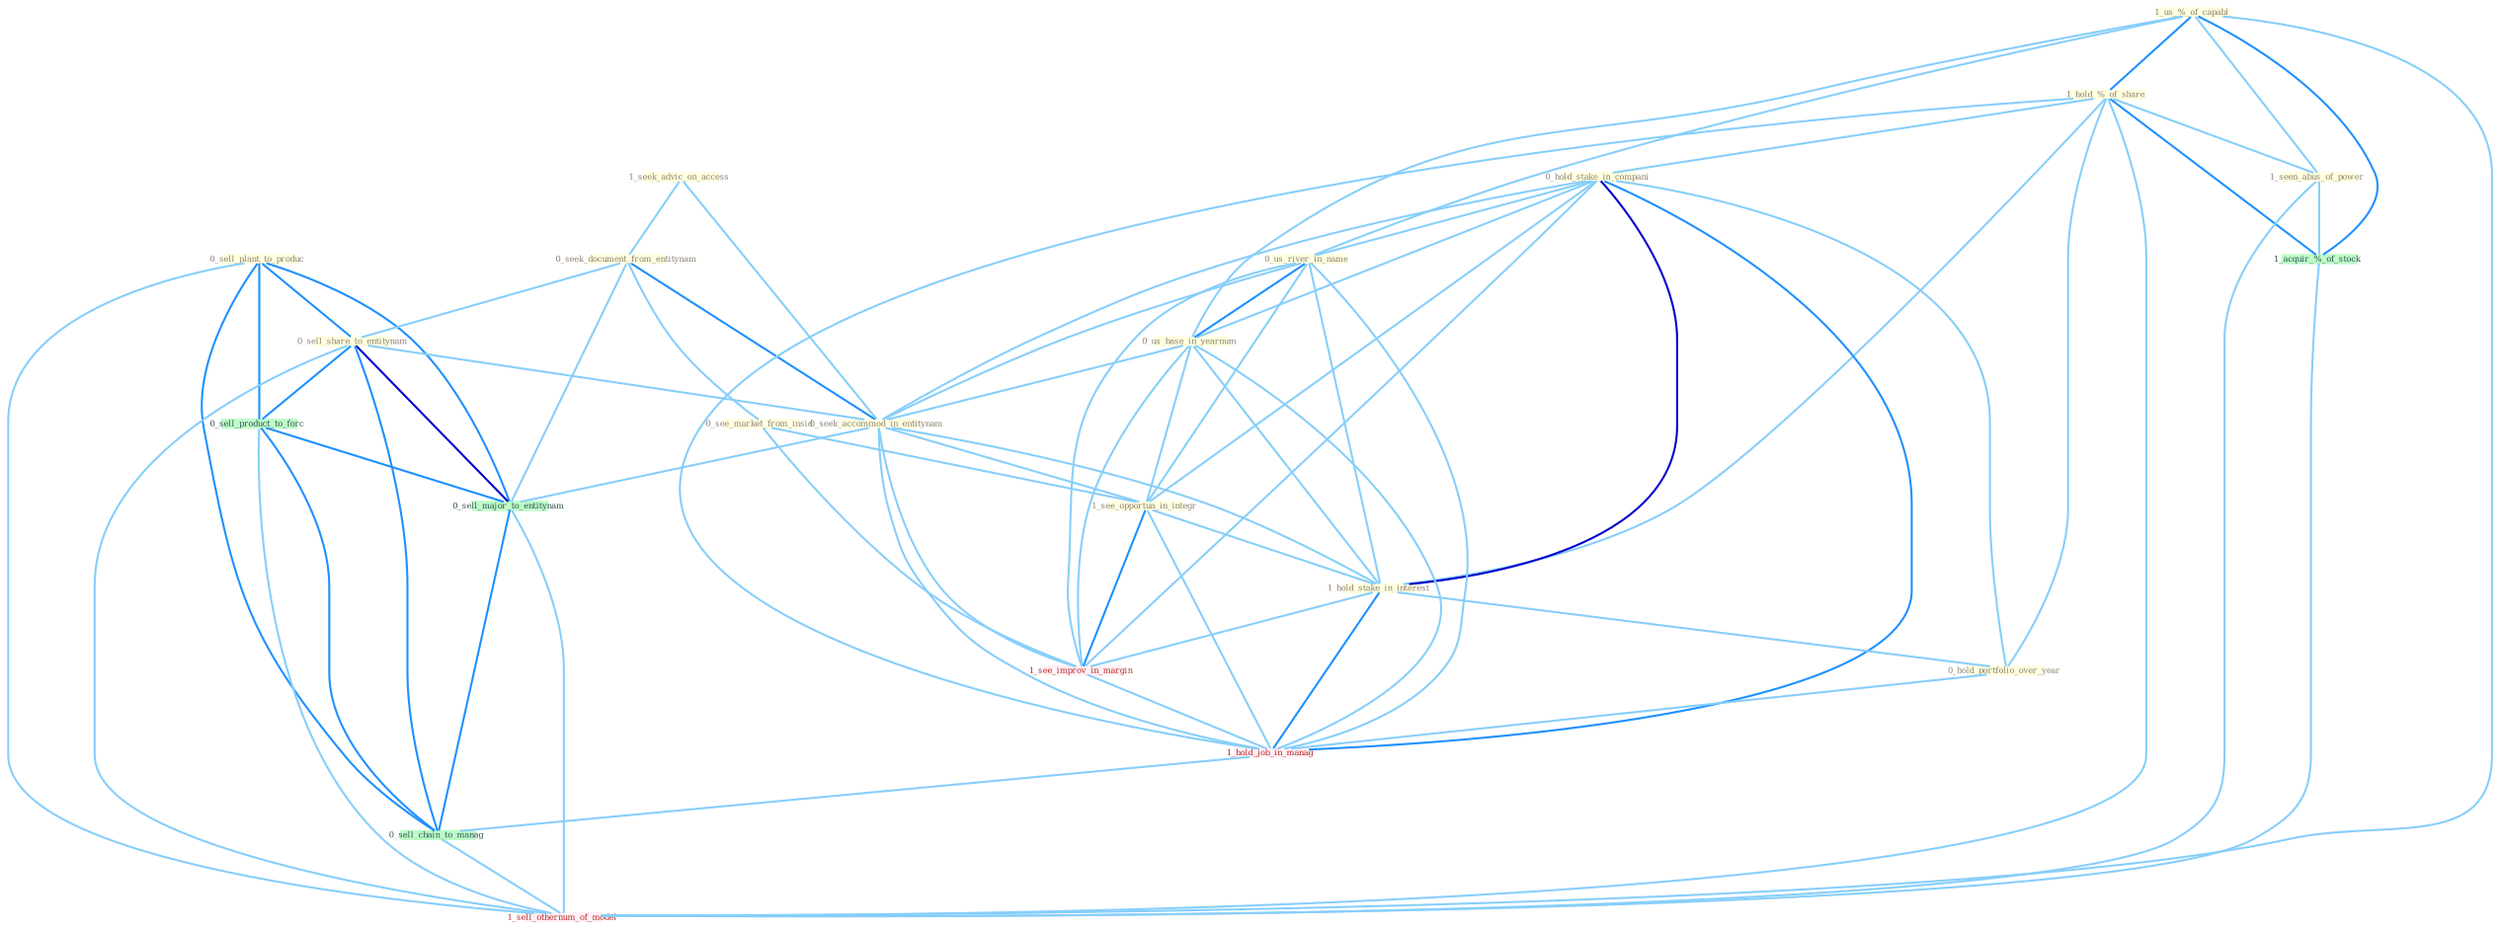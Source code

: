 Graph G{ 
    node
    [shape=polygon,style=filled,width=.5,height=.06,color="#BDFCC9",fixedsize=true,fontsize=4,
    fontcolor="#2f4f4f"];
    {node
    [color="#ffffe0", fontcolor="#8b7d6b"] "1_seek_advic_on_access " "0_sell_plant_to_produc " "1_us_%_of_capabl " "0_seek_document_from_entitynam " "1_hold_%_of_share " "0_hold_stake_in_compani " "0_us_river_in_name " "0_sell_share_to_entitynam " "0_see_market_from_insid " "0_us_base_in_yearnum " "0_seek_accommod_in_entitynam " "1_see_opportun_in_integr " "1_hold_stake_in_interest " "1_seen_abus_of_power " "0_hold_portfolio_over_year "}
{node [color="#fff0f5", fontcolor="#b22222"] "1_see_improv_in_margin " "1_hold_job_in_manag " "1_sell_othernum_of_model "}
edge [color="#B0E2FF"];

	"1_seek_advic_on_access " -- "0_seek_document_from_entitynam " [w="1", color="#87cefa" ];
	"1_seek_advic_on_access " -- "0_seek_accommod_in_entitynam " [w="1", color="#87cefa" ];
	"0_sell_plant_to_produc " -- "0_sell_share_to_entitynam " [w="2", color="#1e90ff" , len=0.8];
	"0_sell_plant_to_produc " -- "0_sell_product_to_forc " [w="2", color="#1e90ff" , len=0.8];
	"0_sell_plant_to_produc " -- "0_sell_major_to_entitynam " [w="2", color="#1e90ff" , len=0.8];
	"0_sell_plant_to_produc " -- "0_sell_chain_to_manag " [w="2", color="#1e90ff" , len=0.8];
	"0_sell_plant_to_produc " -- "1_sell_othernum_of_model " [w="1", color="#87cefa" ];
	"1_us_%_of_capabl " -- "1_hold_%_of_share " [w="2", color="#1e90ff" , len=0.8];
	"1_us_%_of_capabl " -- "0_us_river_in_name " [w="1", color="#87cefa" ];
	"1_us_%_of_capabl " -- "0_us_base_in_yearnum " [w="1", color="#87cefa" ];
	"1_us_%_of_capabl " -- "1_seen_abus_of_power " [w="1", color="#87cefa" ];
	"1_us_%_of_capabl " -- "1_acquir_%_of_stock " [w="2", color="#1e90ff" , len=0.8];
	"1_us_%_of_capabl " -- "1_sell_othernum_of_model " [w="1", color="#87cefa" ];
	"0_seek_document_from_entitynam " -- "0_sell_share_to_entitynam " [w="1", color="#87cefa" ];
	"0_seek_document_from_entitynam " -- "0_see_market_from_insid " [w="1", color="#87cefa" ];
	"0_seek_document_from_entitynam " -- "0_seek_accommod_in_entitynam " [w="2", color="#1e90ff" , len=0.8];
	"0_seek_document_from_entitynam " -- "0_sell_major_to_entitynam " [w="1", color="#87cefa" ];
	"1_hold_%_of_share " -- "0_hold_stake_in_compani " [w="1", color="#87cefa" ];
	"1_hold_%_of_share " -- "1_hold_stake_in_interest " [w="1", color="#87cefa" ];
	"1_hold_%_of_share " -- "1_seen_abus_of_power " [w="1", color="#87cefa" ];
	"1_hold_%_of_share " -- "0_hold_portfolio_over_year " [w="1", color="#87cefa" ];
	"1_hold_%_of_share " -- "1_acquir_%_of_stock " [w="2", color="#1e90ff" , len=0.8];
	"1_hold_%_of_share " -- "1_hold_job_in_manag " [w="1", color="#87cefa" ];
	"1_hold_%_of_share " -- "1_sell_othernum_of_model " [w="1", color="#87cefa" ];
	"0_hold_stake_in_compani " -- "0_us_river_in_name " [w="1", color="#87cefa" ];
	"0_hold_stake_in_compani " -- "0_us_base_in_yearnum " [w="1", color="#87cefa" ];
	"0_hold_stake_in_compani " -- "0_seek_accommod_in_entitynam " [w="1", color="#87cefa" ];
	"0_hold_stake_in_compani " -- "1_see_opportun_in_integr " [w="1", color="#87cefa" ];
	"0_hold_stake_in_compani " -- "1_hold_stake_in_interest " [w="3", color="#0000cd" , len=0.6];
	"0_hold_stake_in_compani " -- "0_hold_portfolio_over_year " [w="1", color="#87cefa" ];
	"0_hold_stake_in_compani " -- "1_see_improv_in_margin " [w="1", color="#87cefa" ];
	"0_hold_stake_in_compani " -- "1_hold_job_in_manag " [w="2", color="#1e90ff" , len=0.8];
	"0_us_river_in_name " -- "0_us_base_in_yearnum " [w="2", color="#1e90ff" , len=0.8];
	"0_us_river_in_name " -- "0_seek_accommod_in_entitynam " [w="1", color="#87cefa" ];
	"0_us_river_in_name " -- "1_see_opportun_in_integr " [w="1", color="#87cefa" ];
	"0_us_river_in_name " -- "1_hold_stake_in_interest " [w="1", color="#87cefa" ];
	"0_us_river_in_name " -- "1_see_improv_in_margin " [w="1", color="#87cefa" ];
	"0_us_river_in_name " -- "1_hold_job_in_manag " [w="1", color="#87cefa" ];
	"0_sell_share_to_entitynam " -- "0_seek_accommod_in_entitynam " [w="1", color="#87cefa" ];
	"0_sell_share_to_entitynam " -- "0_sell_product_to_forc " [w="2", color="#1e90ff" , len=0.8];
	"0_sell_share_to_entitynam " -- "0_sell_major_to_entitynam " [w="3", color="#0000cd" , len=0.6];
	"0_sell_share_to_entitynam " -- "0_sell_chain_to_manag " [w="2", color="#1e90ff" , len=0.8];
	"0_sell_share_to_entitynam " -- "1_sell_othernum_of_model " [w="1", color="#87cefa" ];
	"0_see_market_from_insid " -- "1_see_opportun_in_integr " [w="1", color="#87cefa" ];
	"0_see_market_from_insid " -- "1_see_improv_in_margin " [w="1", color="#87cefa" ];
	"0_us_base_in_yearnum " -- "0_seek_accommod_in_entitynam " [w="1", color="#87cefa" ];
	"0_us_base_in_yearnum " -- "1_see_opportun_in_integr " [w="1", color="#87cefa" ];
	"0_us_base_in_yearnum " -- "1_hold_stake_in_interest " [w="1", color="#87cefa" ];
	"0_us_base_in_yearnum " -- "1_see_improv_in_margin " [w="1", color="#87cefa" ];
	"0_us_base_in_yearnum " -- "1_hold_job_in_manag " [w="1", color="#87cefa" ];
	"0_seek_accommod_in_entitynam " -- "1_see_opportun_in_integr " [w="1", color="#87cefa" ];
	"0_seek_accommod_in_entitynam " -- "1_hold_stake_in_interest " [w="1", color="#87cefa" ];
	"0_seek_accommod_in_entitynam " -- "1_see_improv_in_margin " [w="1", color="#87cefa" ];
	"0_seek_accommod_in_entitynam " -- "1_hold_job_in_manag " [w="1", color="#87cefa" ];
	"0_seek_accommod_in_entitynam " -- "0_sell_major_to_entitynam " [w="1", color="#87cefa" ];
	"1_see_opportun_in_integr " -- "1_hold_stake_in_interest " [w="1", color="#87cefa" ];
	"1_see_opportun_in_integr " -- "1_see_improv_in_margin " [w="2", color="#1e90ff" , len=0.8];
	"1_see_opportun_in_integr " -- "1_hold_job_in_manag " [w="1", color="#87cefa" ];
	"1_hold_stake_in_interest " -- "0_hold_portfolio_over_year " [w="1", color="#87cefa" ];
	"1_hold_stake_in_interest " -- "1_see_improv_in_margin " [w="1", color="#87cefa" ];
	"1_hold_stake_in_interest " -- "1_hold_job_in_manag " [w="2", color="#1e90ff" , len=0.8];
	"1_seen_abus_of_power " -- "1_acquir_%_of_stock " [w="1", color="#87cefa" ];
	"1_seen_abus_of_power " -- "1_sell_othernum_of_model " [w="1", color="#87cefa" ];
	"0_hold_portfolio_over_year " -- "1_hold_job_in_manag " [w="1", color="#87cefa" ];
	"1_see_improv_in_margin " -- "1_hold_job_in_manag " [w="1", color="#87cefa" ];
	"1_acquir_%_of_stock " -- "1_sell_othernum_of_model " [w="1", color="#87cefa" ];
	"1_hold_job_in_manag " -- "0_sell_chain_to_manag " [w="1", color="#87cefa" ];
	"0_sell_product_to_forc " -- "0_sell_major_to_entitynam " [w="2", color="#1e90ff" , len=0.8];
	"0_sell_product_to_forc " -- "0_sell_chain_to_manag " [w="2", color="#1e90ff" , len=0.8];
	"0_sell_product_to_forc " -- "1_sell_othernum_of_model " [w="1", color="#87cefa" ];
	"0_sell_major_to_entitynam " -- "0_sell_chain_to_manag " [w="2", color="#1e90ff" , len=0.8];
	"0_sell_major_to_entitynam " -- "1_sell_othernum_of_model " [w="1", color="#87cefa" ];
	"0_sell_chain_to_manag " -- "1_sell_othernum_of_model " [w="1", color="#87cefa" ];
}